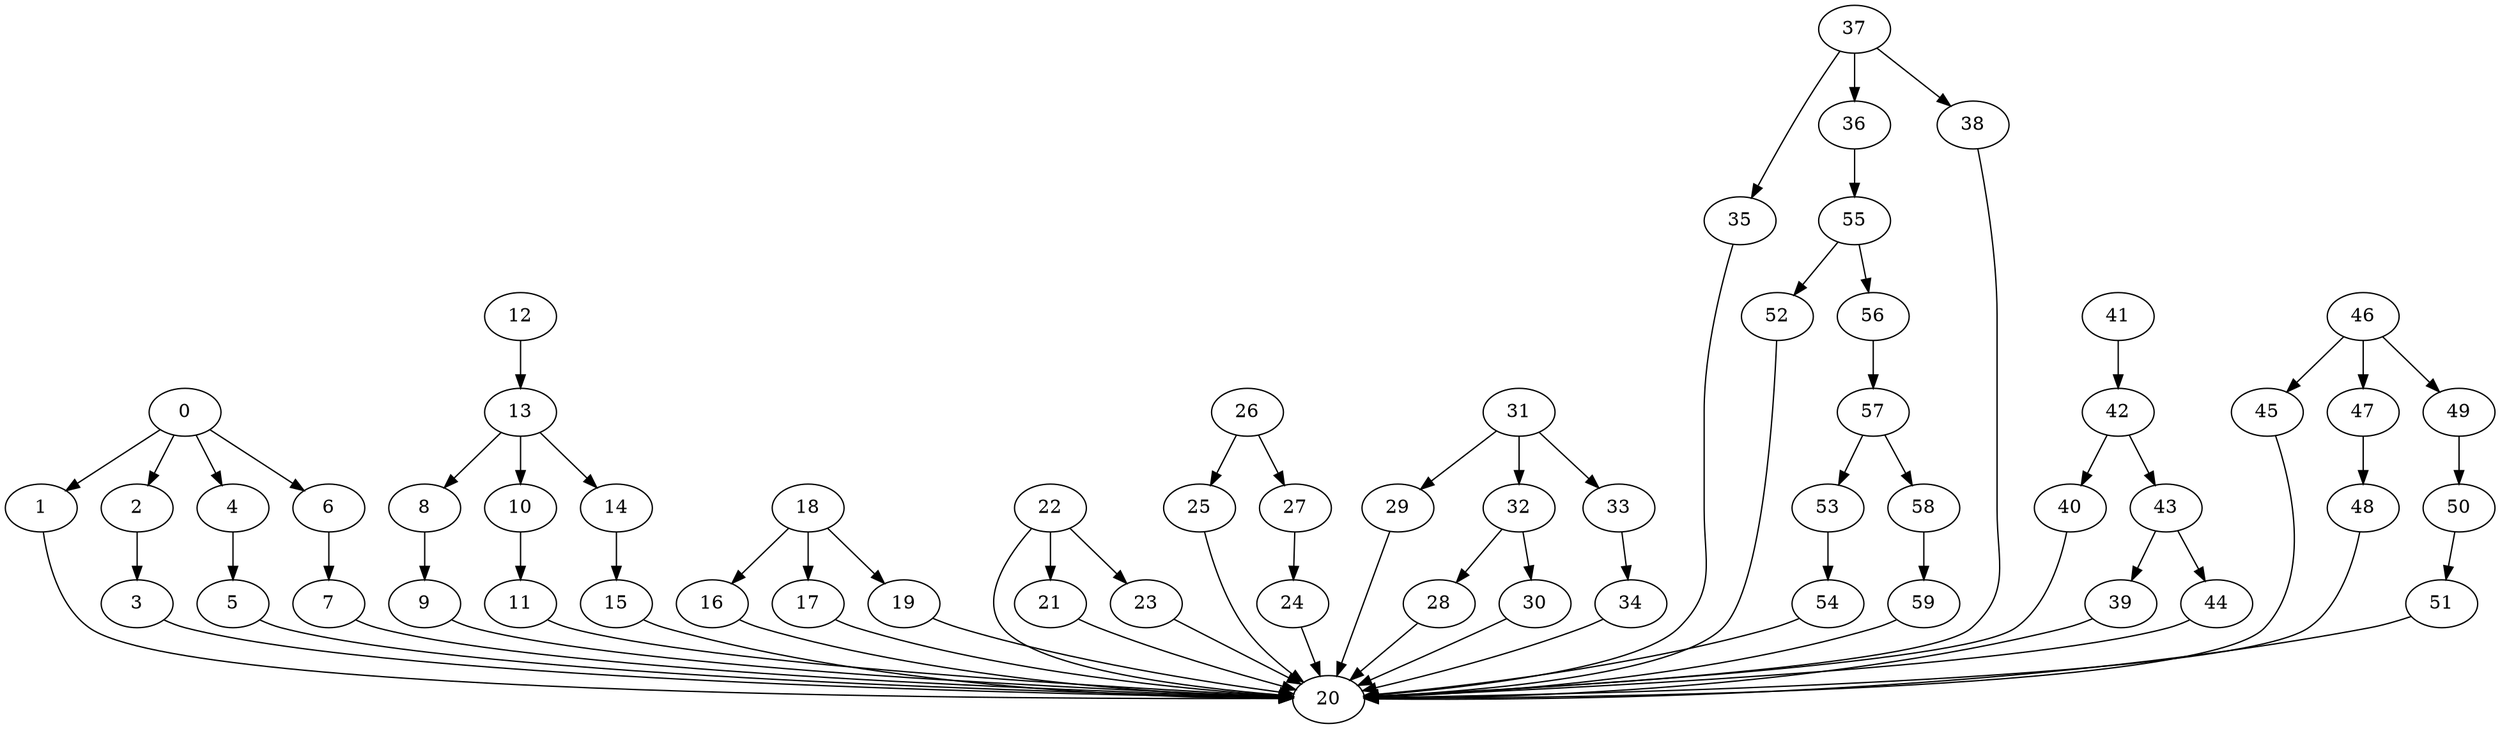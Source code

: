 strict digraph  {
0 [exec=60];
1 [exec=147];
2 [exec=93];
3 [exec=165];
4 [exec=158];
5 [exec=90];
6 [exec=93];
7 [exec=110];
8 [exec=76];
9 [exec=124];
10 [exec=102];
11 [exec=107];
12 [exec=157];
13 [exec=72];
14 [exec=118];
15 [exec=103];
16 [exec=155];
17 [exec=64];
18 [exec=146];
19 [exec=175];
20 [exec=101];
21 [exec=134];
22 [exec=52];
23 [exec=71];
24 [exec=110];
25 [exec=91];
26 [exec=179];
27 [exec=61];
28 [exec=165];
29 [exec=103];
30 [exec=152];
31 [exec=100];
32 [exec=197];
33 [exec=54];
34 [exec=147];
35 [exec=193];
36 [exec=159];
37 [exec=177];
38 [exec=138];
39 [exec=152];
40 [exec=180];
41 [exec=145];
42 [exec=193];
43 [exec=144];
44 [exec=85];
45 [exec=94];
46 [exec=117];
47 [exec=92];
48 [exec=80];
49 [exec=87];
50 [exec=53];
51 [exec=62];
52 [exec=53];
53 [exec=140];
54 [exec=122];
55 [exec=86];
56 [exec=173];
57 [exec=193];
58 [exec=121];
59 [exec=85];
0 -> 1  [comm=6];
0 -> 2  [comm=10];
0 -> 4  [comm=7];
0 -> 6  [comm=7];
1 -> 20  [comm=5];
2 -> 3  [comm=16];
3 -> 20  [comm=20];
4 -> 5  [comm=20];
5 -> 20  [comm=5];
6 -> 7  [comm=7];
7 -> 20  [comm=15];
8 -> 9  [comm=7];
9 -> 20  [comm=15];
10 -> 11  [comm=5];
11 -> 20  [comm=19];
12 -> 13  [comm=19];
13 -> 14  [comm=9];
13 -> 8  [comm=17];
13 -> 10  [comm=20];
14 -> 15  [comm=9];
15 -> 20  [comm=8];
16 -> 20  [comm=16];
17 -> 20  [comm=12];
18 -> 19  [comm=19];
18 -> 16  [comm=9];
18 -> 17  [comm=11];
19 -> 20  [comm=12];
21 -> 20  [comm=8];
22 -> 23  [comm=8];
22 -> 20  [comm=6];
22 -> 21  [comm=8];
23 -> 20  [comm=7];
24 -> 20  [comm=7];
25 -> 20  [comm=16];
26 -> 27  [comm=8];
26 -> 25  [comm=5];
27 -> 24  [comm=19];
28 -> 20  [comm=11];
29 -> 20  [comm=16];
30 -> 20  [comm=7];
31 -> 32  [comm=12];
31 -> 29  [comm=5];
31 -> 33  [comm=13];
32 -> 28  [comm=11];
32 -> 30  [comm=5];
33 -> 34  [comm=19];
34 -> 20  [comm=13];
35 -> 20  [comm=5];
36 -> 55  [comm=8];
37 -> 38  [comm=18];
37 -> 35  [comm=6];
37 -> 36  [comm=13];
38 -> 20  [comm=20];
39 -> 20  [comm=15];
40 -> 20  [comm=12];
41 -> 42  [comm=6];
42 -> 43  [comm=13];
42 -> 40  [comm=9];
43 -> 44  [comm=14];
43 -> 39  [comm=6];
44 -> 20  [comm=10];
45 -> 20  [comm=16];
46 -> 47  [comm=17];
46 -> 45  [comm=5];
46 -> 49  [comm=14];
47 -> 48  [comm=8];
48 -> 20  [comm=5];
49 -> 50  [comm=15];
50 -> 51  [comm=19];
51 -> 20  [comm=12];
52 -> 20  [comm=18];
53 -> 54  [comm=15];
54 -> 20  [comm=20];
55 -> 56  [comm=16];
55 -> 52  [comm=17];
56 -> 57  [comm=18];
57 -> 53  [comm=11];
57 -> 58  [comm=7];
58 -> 59  [comm=13];
59 -> 20  [comm=14];
}

